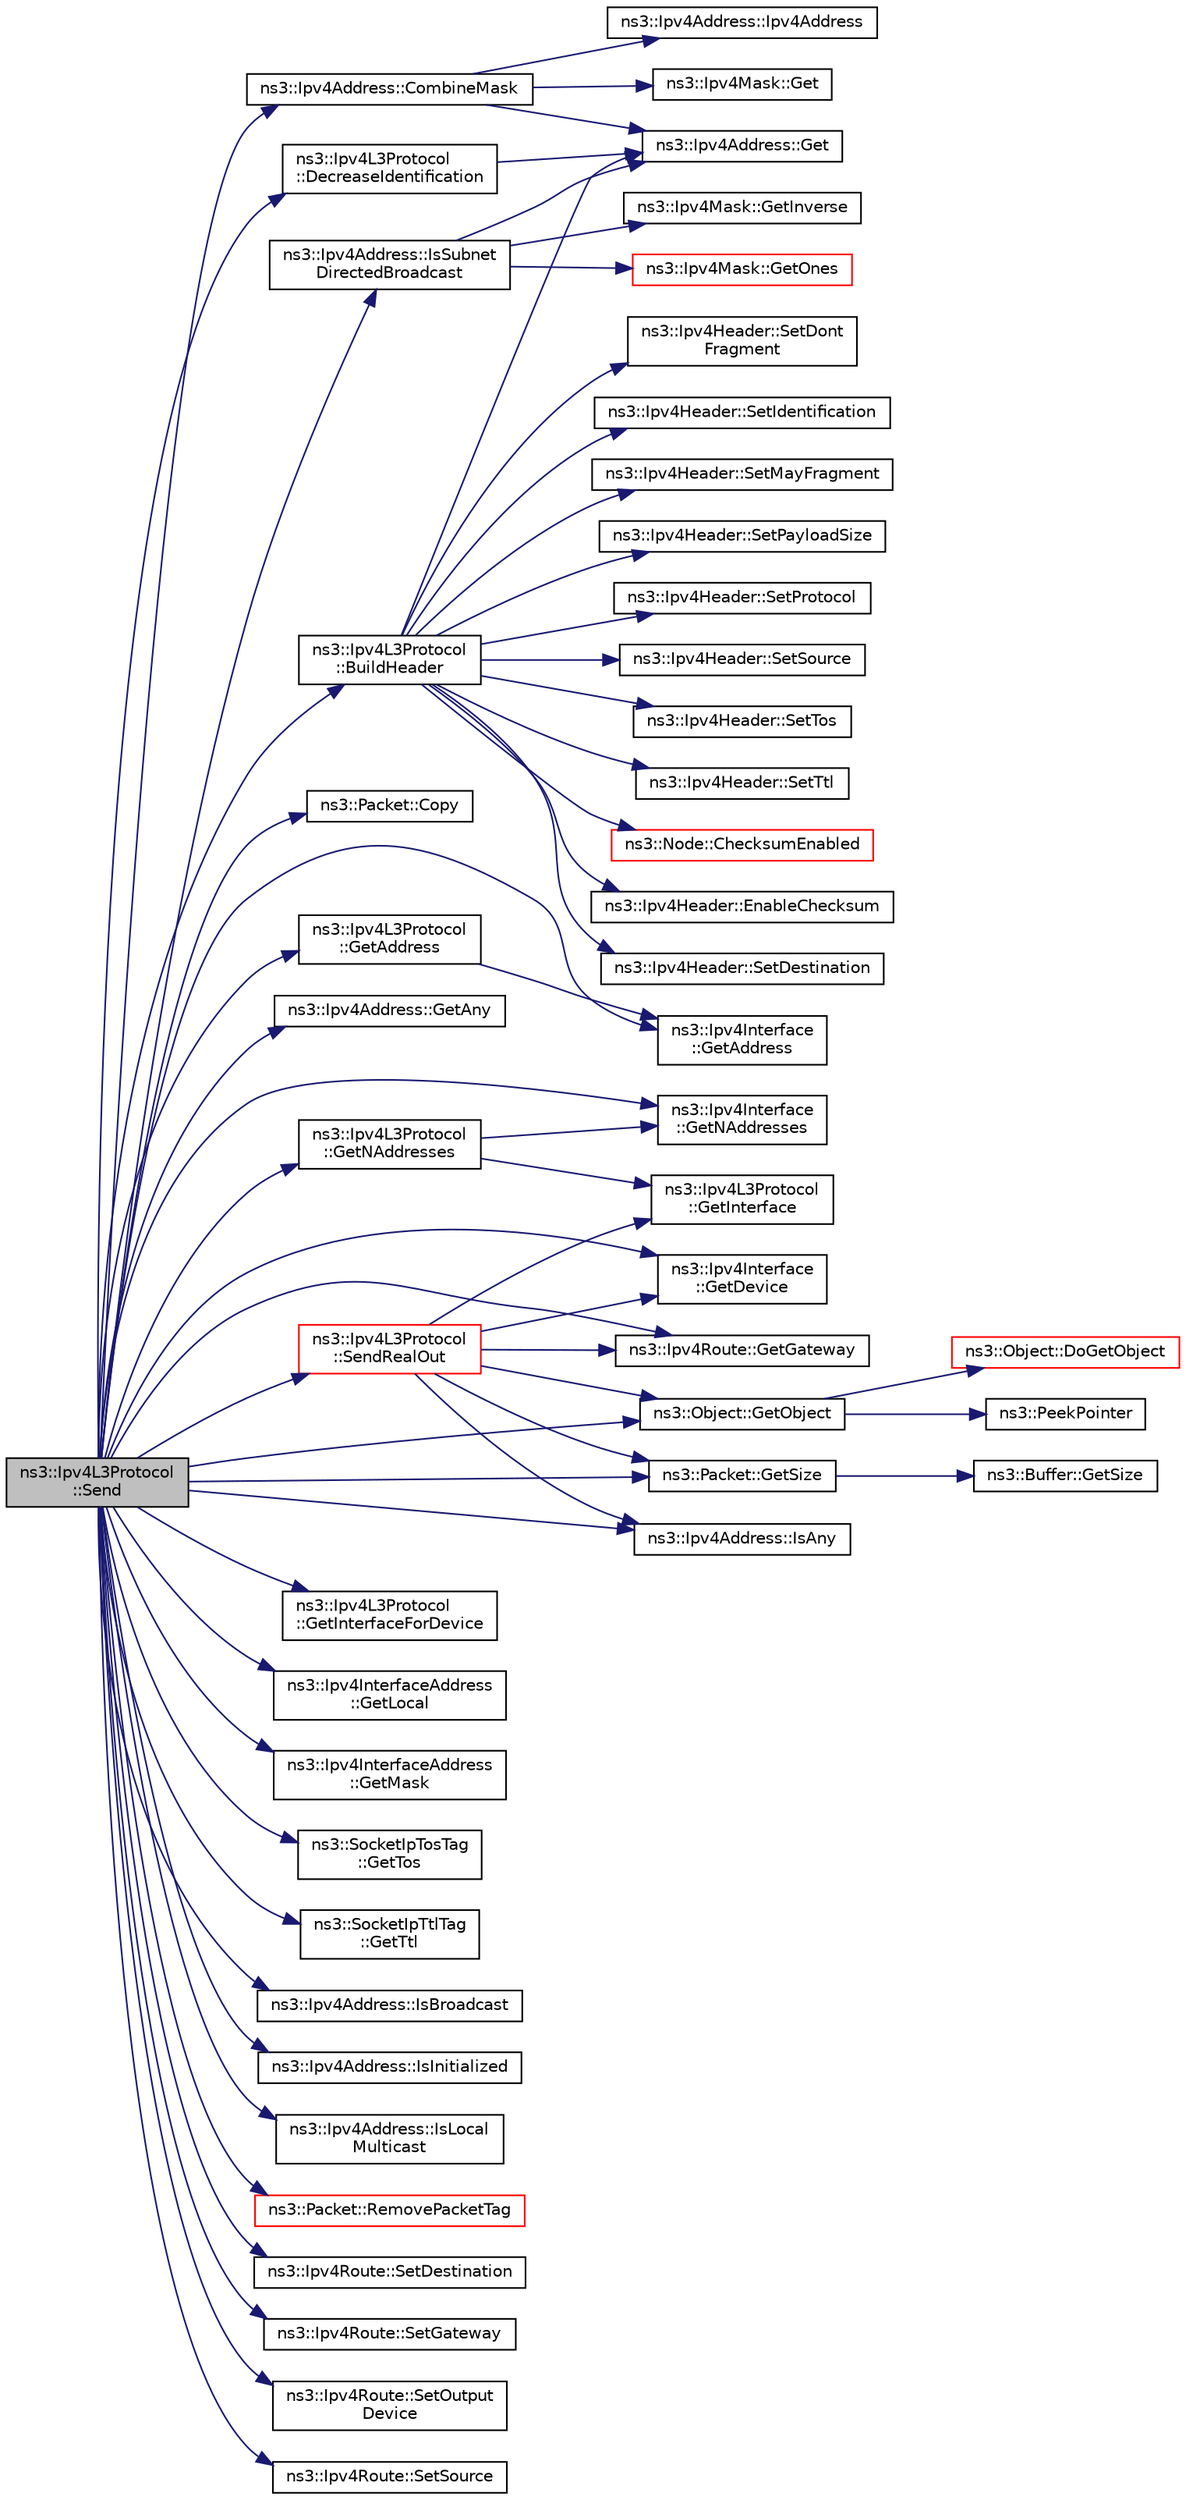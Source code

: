 digraph "ns3::Ipv4L3Protocol::Send"
{
 // LATEX_PDF_SIZE
  edge [fontname="Helvetica",fontsize="10",labelfontname="Helvetica",labelfontsize="10"];
  node [fontname="Helvetica",fontsize="10",shape=record];
  rankdir="LR";
  Node1 [label="ns3::Ipv4L3Protocol\l::Send",height=0.2,width=0.4,color="black", fillcolor="grey75", style="filled", fontcolor="black",tooltip=" "];
  Node1 -> Node2 [color="midnightblue",fontsize="10",style="solid",fontname="Helvetica"];
  Node2 [label="ns3::Ipv4L3Protocol\l::BuildHeader",height=0.2,width=0.4,color="black", fillcolor="white", style="filled",URL="$classns3_1_1_ipv4_l3_protocol.html#a3737569960c655fe5441b21a5ef829d3",tooltip="Construct an IPv4 header."];
  Node2 -> Node3 [color="midnightblue",fontsize="10",style="solid",fontname="Helvetica"];
  Node3 [label="ns3::Node::ChecksumEnabled",height=0.2,width=0.4,color="red", fillcolor="white", style="filled",URL="$classns3_1_1_node.html#a0515bfe9a3aeb6605d657ba855699815",tooltip=" "];
  Node2 -> Node7 [color="midnightblue",fontsize="10",style="solid",fontname="Helvetica"];
  Node7 [label="ns3::Ipv4Header::EnableChecksum",height=0.2,width=0.4,color="black", fillcolor="white", style="filled",URL="$classns3_1_1_ipv4_header.html#a93a16e6147989f0d772634c2abceb7d6",tooltip="Enable checksum calculation for this header."];
  Node2 -> Node8 [color="midnightblue",fontsize="10",style="solid",fontname="Helvetica"];
  Node8 [label="ns3::Ipv4Address::Get",height=0.2,width=0.4,color="black", fillcolor="white", style="filled",URL="$classns3_1_1_ipv4_address.html#a154da9b1ff6eb451dc4840613fe43e73",tooltip="Get the host-order 32-bit IP address."];
  Node2 -> Node9 [color="midnightblue",fontsize="10",style="solid",fontname="Helvetica"];
  Node9 [label="ns3::Ipv4Header::SetDestination",height=0.2,width=0.4,color="black", fillcolor="white", style="filled",URL="$classns3_1_1_ipv4_header.html#a154e584fb5418de7a5ce34dbb852de02",tooltip=" "];
  Node2 -> Node10 [color="midnightblue",fontsize="10",style="solid",fontname="Helvetica"];
  Node10 [label="ns3::Ipv4Header::SetDont\lFragment",height=0.2,width=0.4,color="black", fillcolor="white", style="filled",URL="$classns3_1_1_ipv4_header.html#a80a692a642e7c9f882f06fbb6803755f",tooltip="Don't fragment this packet: if you need to anyway, drop it."];
  Node2 -> Node11 [color="midnightblue",fontsize="10",style="solid",fontname="Helvetica"];
  Node11 [label="ns3::Ipv4Header::SetIdentification",height=0.2,width=0.4,color="black", fillcolor="white", style="filled",URL="$classns3_1_1_ipv4_header.html#ad49980212aa15a72535a265e4de8ad5e",tooltip=" "];
  Node2 -> Node12 [color="midnightblue",fontsize="10",style="solid",fontname="Helvetica"];
  Node12 [label="ns3::Ipv4Header::SetMayFragment",height=0.2,width=0.4,color="black", fillcolor="white", style="filled",URL="$classns3_1_1_ipv4_header.html#a7297ae27278f905cd38d6ca4ff2d13d3",tooltip="If you need to fragment this packet, you can do it."];
  Node2 -> Node13 [color="midnightblue",fontsize="10",style="solid",fontname="Helvetica"];
  Node13 [label="ns3::Ipv4Header::SetPayloadSize",height=0.2,width=0.4,color="black", fillcolor="white", style="filled",URL="$classns3_1_1_ipv4_header.html#a3e961181f7839619a68bb7a2dcd483b0",tooltip=" "];
  Node2 -> Node14 [color="midnightblue",fontsize="10",style="solid",fontname="Helvetica"];
  Node14 [label="ns3::Ipv4Header::SetProtocol",height=0.2,width=0.4,color="black", fillcolor="white", style="filled",URL="$classns3_1_1_ipv4_header.html#aca424df8132b7717fb4c315fcb4ce4bf",tooltip=" "];
  Node2 -> Node15 [color="midnightblue",fontsize="10",style="solid",fontname="Helvetica"];
  Node15 [label="ns3::Ipv4Header::SetSource",height=0.2,width=0.4,color="black", fillcolor="white", style="filled",URL="$classns3_1_1_ipv4_header.html#af3c8c140e302ec4aa1dc885ce1dcc070",tooltip=" "];
  Node2 -> Node16 [color="midnightblue",fontsize="10",style="solid",fontname="Helvetica"];
  Node16 [label="ns3::Ipv4Header::SetTos",height=0.2,width=0.4,color="black", fillcolor="white", style="filled",URL="$classns3_1_1_ipv4_header.html#ae6e14fe2ebf6e1836cb13d1834ea15d2",tooltip=" "];
  Node2 -> Node17 [color="midnightblue",fontsize="10",style="solid",fontname="Helvetica"];
  Node17 [label="ns3::Ipv4Header::SetTtl",height=0.2,width=0.4,color="black", fillcolor="white", style="filled",URL="$classns3_1_1_ipv4_header.html#a5d244d173e0921a99276ff5f5825b28b",tooltip=" "];
  Node1 -> Node18 [color="midnightblue",fontsize="10",style="solid",fontname="Helvetica"];
  Node18 [label="ns3::Ipv4Address::CombineMask",height=0.2,width=0.4,color="black", fillcolor="white", style="filled",URL="$classns3_1_1_ipv4_address.html#adfdc8899f368a102d7286f7110866d57",tooltip="Combine this address with a network mask."];
  Node18 -> Node19 [color="midnightblue",fontsize="10",style="solid",fontname="Helvetica"];
  Node19 [label="ns3::Ipv4Address::Ipv4Address",height=0.2,width=0.4,color="black", fillcolor="white", style="filled",URL="$classns3_1_1_ipv4_address.html#aaabb51dd481f4b6908afd72affc49b20",tooltip=" "];
  Node18 -> Node8 [color="midnightblue",fontsize="10",style="solid",fontname="Helvetica"];
  Node18 -> Node20 [color="midnightblue",fontsize="10",style="solid",fontname="Helvetica"];
  Node20 [label="ns3::Ipv4Mask::Get",height=0.2,width=0.4,color="black", fillcolor="white", style="filled",URL="$classns3_1_1_ipv4_mask.html#af0e131a08c4b0c983e92568fd4b23712",tooltip="Get the host-order 32-bit IP mask."];
  Node1 -> Node21 [color="midnightblue",fontsize="10",style="solid",fontname="Helvetica"];
  Node21 [label="ns3::Packet::Copy",height=0.2,width=0.4,color="black", fillcolor="white", style="filled",URL="$classns3_1_1_packet.html#afb38be706cfc761bc1c0591f595fc1b7",tooltip="performs a COW copy of the packet."];
  Node1 -> Node22 [color="midnightblue",fontsize="10",style="solid",fontname="Helvetica"];
  Node22 [label="ns3::Ipv4L3Protocol\l::DecreaseIdentification",height=0.2,width=0.4,color="black", fillcolor="white", style="filled",URL="$classns3_1_1_ipv4_l3_protocol.html#a05f60ebd8821ec088b927691517ef00a",tooltip="Decrease the identification value for a dropped or recursed packet."];
  Node22 -> Node8 [color="midnightblue",fontsize="10",style="solid",fontname="Helvetica"];
  Node1 -> Node23 [color="midnightblue",fontsize="10",style="solid",fontname="Helvetica"];
  Node23 [label="ns3::Ipv4Interface\l::GetAddress",height=0.2,width=0.4,color="black", fillcolor="white", style="filled",URL="$classns3_1_1_ipv4_interface.html#a3e76c7d56420bb96121509d880eab3b3",tooltip=" "];
  Node1 -> Node24 [color="midnightblue",fontsize="10",style="solid",fontname="Helvetica"];
  Node24 [label="ns3::Ipv4L3Protocol\l::GetAddress",height=0.2,width=0.4,color="black", fillcolor="white", style="filled",URL="$classns3_1_1_ipv4_l3_protocol.html#af5d981c81fd2401be797d98c5d72f59e",tooltip="Because addresses can be removed, the addressIndex is not guaranteed to be static across calls to thi..."];
  Node24 -> Node23 [color="midnightblue",fontsize="10",style="solid",fontname="Helvetica"];
  Node1 -> Node25 [color="midnightblue",fontsize="10",style="solid",fontname="Helvetica"];
  Node25 [label="ns3::Ipv4Address::GetAny",height=0.2,width=0.4,color="black", fillcolor="white", style="filled",URL="$classns3_1_1_ipv4_address.html#a7a39b330c8e701183a411d5779fca1a4",tooltip=" "];
  Node1 -> Node26 [color="midnightblue",fontsize="10",style="solid",fontname="Helvetica"];
  Node26 [label="ns3::Ipv4Interface\l::GetDevice",height=0.2,width=0.4,color="black", fillcolor="white", style="filled",URL="$classns3_1_1_ipv4_interface.html#aa859c4d2ebd0f72bcc6897987a58f9b4",tooltip=" "];
  Node1 -> Node27 [color="midnightblue",fontsize="10",style="solid",fontname="Helvetica"];
  Node27 [label="ns3::Ipv4Route::GetGateway",height=0.2,width=0.4,color="black", fillcolor="white", style="filled",URL="$classns3_1_1_ipv4_route.html#a66d4eefa144029e4f89d975664275031",tooltip=" "];
  Node1 -> Node28 [color="midnightblue",fontsize="10",style="solid",fontname="Helvetica"];
  Node28 [label="ns3::Ipv4L3Protocol\l::GetInterfaceForDevice",height=0.2,width=0.4,color="black", fillcolor="white", style="filled",URL="$classns3_1_1_ipv4_l3_protocol.html#aec5d3a9e28502ca08a0c0c85781bcfd9",tooltip=" "];
  Node1 -> Node29 [color="midnightblue",fontsize="10",style="solid",fontname="Helvetica"];
  Node29 [label="ns3::Ipv4InterfaceAddress\l::GetLocal",height=0.2,width=0.4,color="black", fillcolor="white", style="filled",URL="$classns3_1_1_ipv4_interface_address.html#a6d04c0c9e2a4ab8a9d73c5edf7a93072",tooltip="Get the local address."];
  Node1 -> Node30 [color="midnightblue",fontsize="10",style="solid",fontname="Helvetica"];
  Node30 [label="ns3::Ipv4InterfaceAddress\l::GetMask",height=0.2,width=0.4,color="black", fillcolor="white", style="filled",URL="$classns3_1_1_ipv4_interface_address.html#a5bbf2672568c72ebbb543f38c59dd29c",tooltip="Get the network mask."];
  Node1 -> Node31 [color="midnightblue",fontsize="10",style="solid",fontname="Helvetica"];
  Node31 [label="ns3::Ipv4L3Protocol\l::GetNAddresses",height=0.2,width=0.4,color="black", fillcolor="white", style="filled",URL="$classns3_1_1_ipv4_l3_protocol.html#a41e791da23ac8f30998fe1b9974e93fa",tooltip=" "];
  Node31 -> Node32 [color="midnightblue",fontsize="10",style="solid",fontname="Helvetica"];
  Node32 [label="ns3::Ipv4L3Protocol\l::GetInterface",height=0.2,width=0.4,color="black", fillcolor="white", style="filled",URL="$classns3_1_1_ipv4_l3_protocol.html#adf569cb8d83a6d3a23dcd149743d7731",tooltip="Get an interface."];
  Node31 -> Node33 [color="midnightblue",fontsize="10",style="solid",fontname="Helvetica"];
  Node33 [label="ns3::Ipv4Interface\l::GetNAddresses",height=0.2,width=0.4,color="black", fillcolor="white", style="filled",URL="$classns3_1_1_ipv4_interface.html#a49f95ea340a9164418a38cac3b3173c5",tooltip=" "];
  Node1 -> Node33 [color="midnightblue",fontsize="10",style="solid",fontname="Helvetica"];
  Node1 -> Node34 [color="midnightblue",fontsize="10",style="solid",fontname="Helvetica"];
  Node34 [label="ns3::Object::GetObject",height=0.2,width=0.4,color="black", fillcolor="white", style="filled",URL="$classns3_1_1_object.html#ad21f5401ff705cd29c37f931ea3afc18",tooltip="Get a pointer to the requested aggregated Object."];
  Node34 -> Node35 [color="midnightblue",fontsize="10",style="solid",fontname="Helvetica"];
  Node35 [label="ns3::Object::DoGetObject",height=0.2,width=0.4,color="red", fillcolor="white", style="filled",URL="$classns3_1_1_object.html#a7c009975f7c0994cb47a69f713745e0a",tooltip="Find an Object of TypeId tid in the aggregates of this Object."];
  Node34 -> Node49 [color="midnightblue",fontsize="10",style="solid",fontname="Helvetica"];
  Node49 [label="ns3::PeekPointer",height=0.2,width=0.4,color="black", fillcolor="white", style="filled",URL="$namespacens3.html#af2a7557fe9afdd98d8f6f8f6e412cf5a",tooltip=" "];
  Node1 -> Node50 [color="midnightblue",fontsize="10",style="solid",fontname="Helvetica"];
  Node50 [label="ns3::Packet::GetSize",height=0.2,width=0.4,color="black", fillcolor="white", style="filled",URL="$classns3_1_1_packet.html#afff7cb1ff518ee6dc0d424e10a5ad6ec",tooltip="Returns the the size in bytes of the packet (including the zero-filled initial payload)."];
  Node50 -> Node51 [color="midnightblue",fontsize="10",style="solid",fontname="Helvetica"];
  Node51 [label="ns3::Buffer::GetSize",height=0.2,width=0.4,color="black", fillcolor="white", style="filled",URL="$classns3_1_1_buffer.html#a60c9172d2b102f8856c81b2126c8b209",tooltip=" "];
  Node1 -> Node52 [color="midnightblue",fontsize="10",style="solid",fontname="Helvetica"];
  Node52 [label="ns3::SocketIpTosTag\l::GetTos",height=0.2,width=0.4,color="black", fillcolor="white", style="filled",URL="$classns3_1_1_socket_ip_tos_tag.html#af15f647e4dbef04bb6227c4380a94d0b",tooltip="Get the tag's TOS."];
  Node1 -> Node53 [color="midnightblue",fontsize="10",style="solid",fontname="Helvetica"];
  Node53 [label="ns3::SocketIpTtlTag\l::GetTtl",height=0.2,width=0.4,color="black", fillcolor="white", style="filled",URL="$classns3_1_1_socket_ip_ttl_tag.html#a445d25d9c59e209ca1f9747f677e0db7",tooltip="Get the tag's TTL."];
  Node1 -> Node54 [color="midnightblue",fontsize="10",style="solid",fontname="Helvetica"];
  Node54 [label="ns3::Ipv4Address::IsAny",height=0.2,width=0.4,color="black", fillcolor="white", style="filled",URL="$classns3_1_1_ipv4_address.html#af214e608075949ac72343fc51f852dd3",tooltip=" "];
  Node1 -> Node55 [color="midnightblue",fontsize="10",style="solid",fontname="Helvetica"];
  Node55 [label="ns3::Ipv4Address::IsBroadcast",height=0.2,width=0.4,color="black", fillcolor="white", style="filled",URL="$classns3_1_1_ipv4_address.html#a79a1d91f0cfdb52f3b89cee50811af04",tooltip=" "];
  Node1 -> Node56 [color="midnightblue",fontsize="10",style="solid",fontname="Helvetica"];
  Node56 [label="ns3::Ipv4Address::IsInitialized",height=0.2,width=0.4,color="black", fillcolor="white", style="filled",URL="$classns3_1_1_ipv4_address.html#a53859338b734f743141525829b7e56fb",tooltip=" "];
  Node1 -> Node57 [color="midnightblue",fontsize="10",style="solid",fontname="Helvetica"];
  Node57 [label="ns3::Ipv4Address::IsLocal\lMulticast",height=0.2,width=0.4,color="black", fillcolor="white", style="filled",URL="$classns3_1_1_ipv4_address.html#ac23970f3fc4a42b3ac24e28ceffb3fd1",tooltip=" "];
  Node1 -> Node58 [color="midnightblue",fontsize="10",style="solid",fontname="Helvetica"];
  Node58 [label="ns3::Ipv4Address::IsSubnet\lDirectedBroadcast",height=0.2,width=0.4,color="black", fillcolor="white", style="filled",URL="$classns3_1_1_ipv4_address.html#a90fd8f563e8a6b269e7c6ef4ff176e98",tooltip="Generate subnet-directed broadcast address corresponding to mask."];
  Node58 -> Node8 [color="midnightblue",fontsize="10",style="solid",fontname="Helvetica"];
  Node58 -> Node59 [color="midnightblue",fontsize="10",style="solid",fontname="Helvetica"];
  Node59 [label="ns3::Ipv4Mask::GetInverse",height=0.2,width=0.4,color="black", fillcolor="white", style="filled",URL="$classns3_1_1_ipv4_mask.html#a45402865feb06627904604b79fd7e0dc",tooltip="Return the inverse mask in host order."];
  Node58 -> Node60 [color="midnightblue",fontsize="10",style="solid",fontname="Helvetica"];
  Node60 [label="ns3::Ipv4Mask::GetOnes",height=0.2,width=0.4,color="red", fillcolor="white", style="filled",URL="$classns3_1_1_ipv4_mask.html#af712cbdf28c039025d4aa45fa7e243dd",tooltip=" "];
  Node1 -> Node62 [color="midnightblue",fontsize="10",style="solid",fontname="Helvetica"];
  Node62 [label="ns3::Packet::RemovePacketTag",height=0.2,width=0.4,color="red", fillcolor="white", style="filled",URL="$classns3_1_1_packet.html#a078fe922d976a417ab25ba2f3c2fd667",tooltip="Remove a packet tag."];
  Node1 -> Node73 [color="midnightblue",fontsize="10",style="solid",fontname="Helvetica"];
  Node73 [label="ns3::Ipv4L3Protocol\l::SendRealOut",height=0.2,width=0.4,color="red", fillcolor="white", style="filled",URL="$classns3_1_1_ipv4_l3_protocol.html#ac1baf310b12bbc564d0766061ecca323",tooltip="Send packet with route."];
  Node73 -> Node26 [color="midnightblue",fontsize="10",style="solid",fontname="Helvetica"];
  Node73 -> Node27 [color="midnightblue",fontsize="10",style="solid",fontname="Helvetica"];
  Node73 -> Node32 [color="midnightblue",fontsize="10",style="solid",fontname="Helvetica"];
  Node73 -> Node34 [color="midnightblue",fontsize="10",style="solid",fontname="Helvetica"];
  Node73 -> Node50 [color="midnightblue",fontsize="10",style="solid",fontname="Helvetica"];
  Node73 -> Node54 [color="midnightblue",fontsize="10",style="solid",fontname="Helvetica"];
  Node1 -> Node158 [color="midnightblue",fontsize="10",style="solid",fontname="Helvetica"];
  Node158 [label="ns3::Ipv4Route::SetDestination",height=0.2,width=0.4,color="black", fillcolor="white", style="filled",URL="$classns3_1_1_ipv4_route.html#a5ba829530284bc4140180a3898bfcbc3",tooltip=" "];
  Node1 -> Node159 [color="midnightblue",fontsize="10",style="solid",fontname="Helvetica"];
  Node159 [label="ns3::Ipv4Route::SetGateway",height=0.2,width=0.4,color="black", fillcolor="white", style="filled",URL="$classns3_1_1_ipv4_route.html#a2845bf8024203ed54f105cc1efa2b7c3",tooltip=" "];
  Node1 -> Node160 [color="midnightblue",fontsize="10",style="solid",fontname="Helvetica"];
  Node160 [label="ns3::Ipv4Route::SetOutput\lDevice",height=0.2,width=0.4,color="black", fillcolor="white", style="filled",URL="$classns3_1_1_ipv4_route.html#a91c1b6d9a4aef72b547c7371dfd5d1d4",tooltip="Equivalent in Linux to dst_entry.dev."];
  Node1 -> Node161 [color="midnightblue",fontsize="10",style="solid",fontname="Helvetica"];
  Node161 [label="ns3::Ipv4Route::SetSource",height=0.2,width=0.4,color="black", fillcolor="white", style="filled",URL="$classns3_1_1_ipv4_route.html#a5e6a1491b4c1555044049f51d181f01f",tooltip=" "];
}
